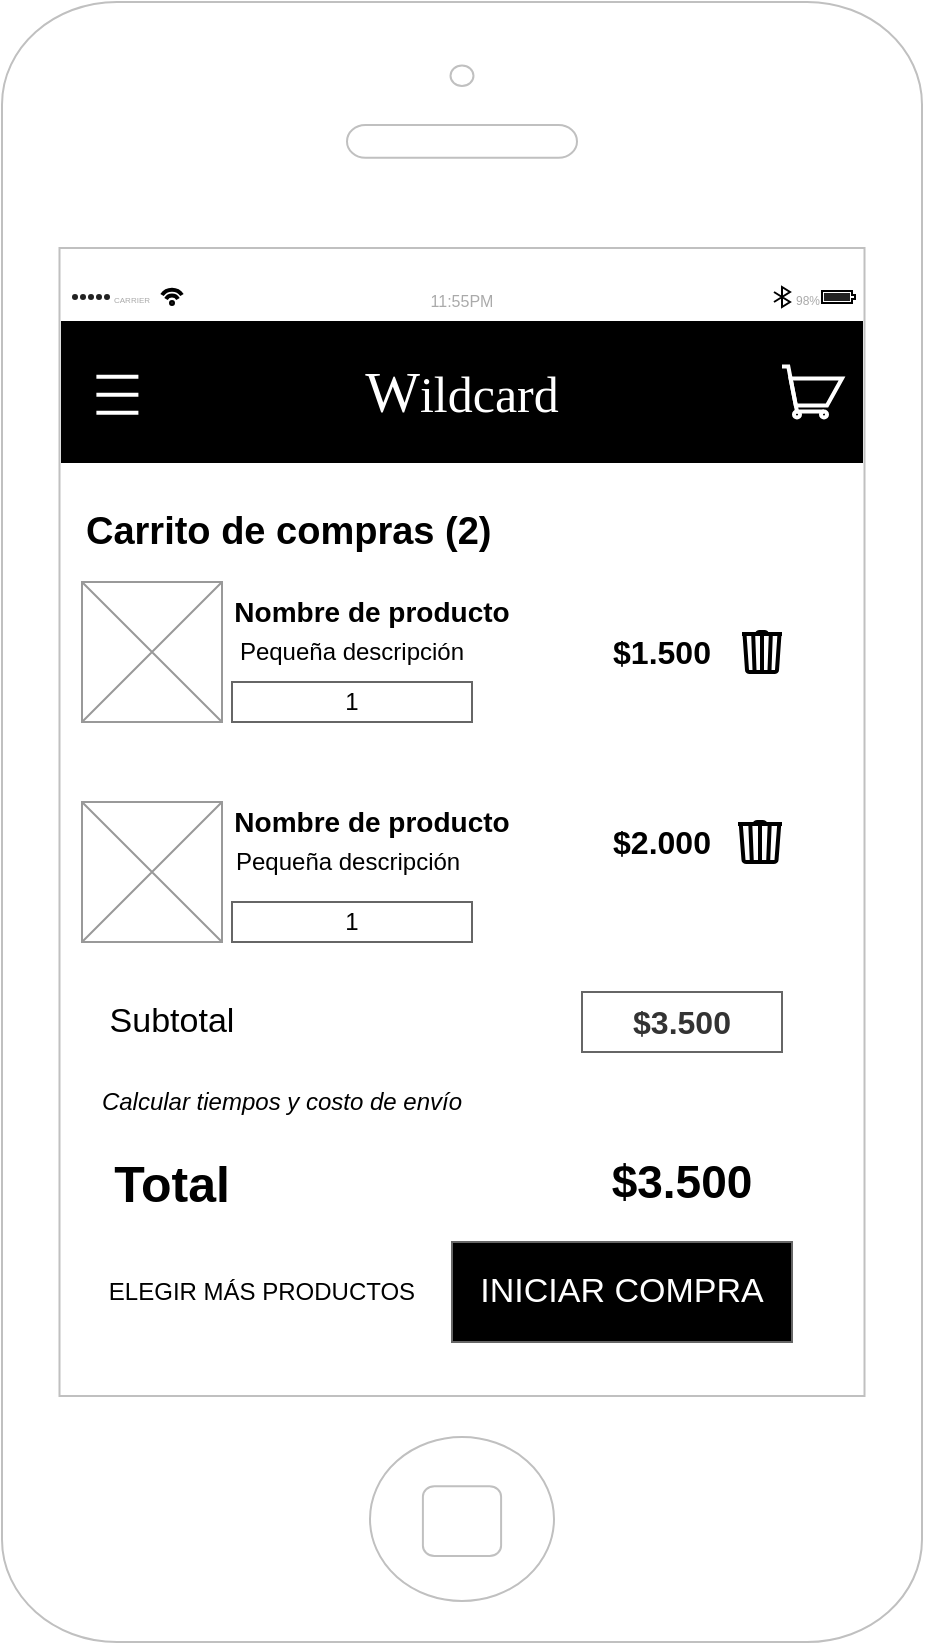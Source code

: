 <mxfile version="13.7.7" type="device"><diagram id="dbm2DHnphH4gJSwHRFLz" name="Page-1"><mxGraphModel dx="1550" dy="787" grid="1" gridSize="10" guides="1" tooltips="1" connect="1" arrows="1" fold="1" page="1" pageScale="1" pageWidth="850" pageHeight="1100" math="0" shadow="0"><root><mxCell id="0"/><mxCell id="1" parent="0"/><mxCell id="gM-RqLqXqGtYGxgcrOZQ-1" value="" style="html=1;verticalLabelPosition=bottom;labelBackgroundColor=#ffffff;verticalAlign=top;shadow=0;dashed=0;strokeWidth=1;shape=mxgraph.ios7.misc.iphone;strokeColor=#c0c0c0;" parent="1" vertex="1"><mxGeometry x="200" y="40" width="460" height="820" as="geometry"/></mxCell><mxCell id="gM-RqLqXqGtYGxgcrOZQ-2" value="&lt;font color=&quot;#ffffff&quot; face=&quot;voga&quot; data-font-src=&quot;https://fonts.googleapis.com/css?family=voga&quot; style=&quot;font-size: 29px&quot;&gt;&lt;font style=&quot;vertical-align: inherit&quot;&gt;&lt;font style=&quot;vertical-align: inherit&quot;&gt;&lt;font style=&quot;vertical-align: inherit&quot;&gt;&lt;font style=&quot;vertical-align: inherit&quot;&gt;W&lt;/font&gt;&lt;/font&gt;&lt;/font&gt;&lt;/font&gt;&lt;/font&gt;&lt;font color=&quot;#ffffff&quot; face=&quot;voga&quot; data-font-src=&quot;https://fonts.googleapis.com/css?family=voga&quot;&gt;&lt;font style=&quot;vertical-align: inherit&quot;&gt;&lt;font style=&quot;vertical-align: inherit ; font-size: 25px&quot;&gt;&lt;font style=&quot;vertical-align: inherit&quot;&gt;&lt;font style=&quot;vertical-align: inherit&quot;&gt;ildcard&lt;/font&gt;&lt;/font&gt;&lt;/font&gt;&lt;/font&gt;&lt;/font&gt;" style="rounded=0;whiteSpace=wrap;html=1;fillColor=#000000;" parent="1" vertex="1"><mxGeometry x="230" y="200" width="400" height="70" as="geometry"/></mxCell><mxCell id="gM-RqLqXqGtYGxgcrOZQ-3" value="" style="html=1;strokeWidth=1;shadow=0;dashed=0;shape=mxgraph.ios7ui.appBar;fillColor=#ffffff;gradientColor=none;" parent="1" vertex="1"><mxGeometry x="230" y="180" width="400" height="15" as="geometry"/></mxCell><mxCell id="gM-RqLqXqGtYGxgcrOZQ-4" value="CARRIER" style="shape=rect;align=left;fontSize=8;spacingLeft=24;fontSize=4;fontColor=#aaaaaa;strokeColor=none;fillColor=none;spacingTop=4;" parent="gM-RqLqXqGtYGxgcrOZQ-3" vertex="1"><mxGeometry y="0.5" width="50" height="13" relative="1" as="geometry"><mxPoint y="-6.5" as="offset"/></mxGeometry></mxCell><mxCell id="gM-RqLqXqGtYGxgcrOZQ-5" value="11:55PM" style="shape=rect;fontSize=8;fontColor=#aaaaaa;strokeColor=none;fillColor=none;spacingTop=4;" parent="gM-RqLqXqGtYGxgcrOZQ-3" vertex="1"><mxGeometry x="0.5" y="0.5" width="50" height="13" relative="1" as="geometry"><mxPoint x="-25" y="-6.5" as="offset"/></mxGeometry></mxCell><mxCell id="gM-RqLqXqGtYGxgcrOZQ-6" value="98%" style="shape=rect;align=right;fontSize=8;spacingRight=19;fontSize=6;fontColor=#aaaaaa;strokeColor=none;fillColor=none;spacingTop=4;" parent="gM-RqLqXqGtYGxgcrOZQ-3" vertex="1"><mxGeometry x="1" y="0.5" width="45" height="13" relative="1" as="geometry"><mxPoint x="-45" y="-6.5" as="offset"/></mxGeometry></mxCell><mxCell id="gM-RqLqXqGtYGxgcrOZQ-7" value="" style="html=1;verticalLabelPosition=bottom;align=center;labelBackgroundColor=#ffffff;verticalAlign=top;strokeWidth=2;shadow=0;dashed=0;shape=mxgraph.ios7.icons.shopping_cart;fillColor=none;strokeColor=#FFFFFF;" parent="1" vertex="1"><mxGeometry x="590" y="222.25" width="30" height="25.5" as="geometry"/></mxCell><mxCell id="gM-RqLqXqGtYGxgcrOZQ-8" value="" style="html=1;verticalLabelPosition=bottom;align=center;labelBackgroundColor=#ffffff;verticalAlign=top;strokeWidth=2;shadow=0;dashed=0;shape=mxgraph.ios7.icons.most_viewed;pointerEvents=1;fillColor=none;strokeColor=#FFFFFF;" parent="1" vertex="1"><mxGeometry x="240" y="224.95" width="28.2" height="22.8" as="geometry"/></mxCell><mxCell id="gM-RqLqXqGtYGxgcrOZQ-9" value="&lt;b&gt;&lt;font style=&quot;font-size: 19px&quot;&gt;Carrito de compras (2)&lt;/font&gt;&lt;/b&gt;" style="text;html=1;strokeColor=none;fillColor=none;align=left;verticalAlign=middle;whiteSpace=wrap;rounded=0;" parent="1" vertex="1"><mxGeometry x="240" y="280" width="290" height="50" as="geometry"/></mxCell><mxCell id="gM-RqLqXqGtYGxgcrOZQ-10" value="" style="verticalLabelPosition=bottom;shadow=0;dashed=0;align=center;html=1;verticalAlign=top;strokeWidth=1;shape=mxgraph.mockup.graphics.simpleIcon;strokeColor=#999999;fillColor=none;" parent="1" vertex="1"><mxGeometry x="240" y="330" width="70" height="70" as="geometry"/></mxCell><mxCell id="gM-RqLqXqGtYGxgcrOZQ-11" value="" style="verticalLabelPosition=bottom;shadow=0;dashed=0;align=center;html=1;verticalAlign=top;strokeWidth=1;shape=mxgraph.mockup.graphics.simpleIcon;strokeColor=#999999;fillColor=none;" parent="1" vertex="1"><mxGeometry x="240" y="440" width="70" height="70" as="geometry"/></mxCell><mxCell id="gM-RqLqXqGtYGxgcrOZQ-12" value="&lt;font style=&quot;font-size: 14px&quot;&gt;&lt;b&gt;Nombre de producto&lt;/b&gt;&lt;/font&gt;" style="text;html=1;strokeColor=none;fillColor=none;align=center;verticalAlign=middle;whiteSpace=wrap;rounded=0;" parent="1" vertex="1"><mxGeometry x="315" y="330" width="140" height="30" as="geometry"/></mxCell><mxCell id="gM-RqLqXqGtYGxgcrOZQ-13" value="&lt;b style=&quot;font-size: 14px&quot;&gt;Nombre de producto&lt;/b&gt;" style="text;html=1;strokeColor=none;fillColor=none;align=center;verticalAlign=middle;whiteSpace=wrap;rounded=0;" parent="1" vertex="1"><mxGeometry x="310" y="440" width="150" height="20" as="geometry"/></mxCell><mxCell id="gM-RqLqXqGtYGxgcrOZQ-14" value="&lt;b&gt;&lt;font style=&quot;font-size: 16px&quot;&gt;$1.500&lt;/font&gt;&lt;/b&gt;" style="text;html=1;strokeColor=none;fillColor=none;align=center;verticalAlign=middle;whiteSpace=wrap;rounded=0;" parent="1" vertex="1"><mxGeometry x="490" y="355" width="80" height="20" as="geometry"/></mxCell><mxCell id="gM-RqLqXqGtYGxgcrOZQ-16" value="" style="html=1;verticalLabelPosition=bottom;align=center;labelBackgroundColor=#ffffff;verticalAlign=top;strokeWidth=2;shadow=0;dashed=0;shape=mxgraph.ios7.icons.trashcan;fillColor=#FFFFFF;" parent="1" vertex="1"><mxGeometry x="570" y="355" width="20" height="20" as="geometry"/></mxCell><mxCell id="gM-RqLqXqGtYGxgcrOZQ-17" value="" style="html=1;verticalLabelPosition=bottom;align=center;labelBackgroundColor=#ffffff;verticalAlign=top;strokeWidth=2;shadow=0;dashed=0;shape=mxgraph.ios7.icons.trashcan;fillColor=#FFFFFF;" parent="1" vertex="1"><mxGeometry x="568" y="450" width="22" height="20" as="geometry"/></mxCell><mxCell id="gM-RqLqXqGtYGxgcrOZQ-18" value="&lt;b&gt;&lt;font style=&quot;font-size: 16px&quot;&gt;$2.000&lt;/font&gt;&lt;/b&gt;" style="text;html=1;strokeColor=none;fillColor=none;align=center;verticalAlign=middle;whiteSpace=wrap;rounded=0;" parent="1" vertex="1"><mxGeometry x="500" y="450" width="60" height="20" as="geometry"/></mxCell><mxCell id="gM-RqLqXqGtYGxgcrOZQ-19" value="&lt;i&gt;Calcular tiempos y costo de envío&lt;/i&gt;" style="text;html=1;strokeColor=none;fillColor=none;align=center;verticalAlign=middle;whiteSpace=wrap;rounded=0;" parent="1" vertex="1"><mxGeometry x="240" y="580" width="200" height="20" as="geometry"/></mxCell><mxCell id="gM-RqLqXqGtYGxgcrOZQ-20" value="&lt;span style=&quot;text-align: left&quot;&gt;Pequeña descripción&lt;/span&gt;" style="text;html=1;strokeColor=none;fillColor=none;align=center;verticalAlign=middle;whiteSpace=wrap;rounded=0;" parent="1" vertex="1"><mxGeometry x="315" y="355" width="120" height="20" as="geometry"/></mxCell><mxCell id="gM-RqLqXqGtYGxgcrOZQ-21" value="&lt;span style=&quot;&quot;&gt;Pequeña descripción&lt;/span&gt;" style="text;html=1;strokeColor=none;fillColor=none;align=left;verticalAlign=middle;whiteSpace=wrap;rounded=0;" parent="1" vertex="1"><mxGeometry x="315" y="460" width="140" height="20" as="geometry"/></mxCell><mxCell id="gM-RqLqXqGtYGxgcrOZQ-22" value="1" style="rounded=0;whiteSpace=wrap;html=1;fillColor=#FFFFFF;align=center;strokeColor=#666666;" parent="1" vertex="1"><mxGeometry x="315" y="380" width="120" height="20" as="geometry"/></mxCell><mxCell id="gM-RqLqXqGtYGxgcrOZQ-23" value="1" style="rounded=0;whiteSpace=wrap;html=1;strokeColor=#666666;fillColor=#FFFFFF;align=center;" parent="1" vertex="1"><mxGeometry x="315" y="490" width="120" height="20" as="geometry"/></mxCell><mxCell id="gM-RqLqXqGtYGxgcrOZQ-24" value="&lt;b&gt;&lt;font style=&quot;font-size: 16px&quot; color=&quot;#333333&quot;&gt;$3.500&lt;/font&gt;&lt;/b&gt;" style="rounded=0;whiteSpace=wrap;html=1;strokeColor=#666666;fillColor=#FFFFFF;align=center;" parent="1" vertex="1"><mxGeometry x="490" y="535" width="100" height="30" as="geometry"/></mxCell><mxCell id="gM-RqLqXqGtYGxgcrOZQ-25" value="&lt;b&gt;&lt;font style=&quot;font-size: 25px&quot;&gt;Total&lt;/font&gt;&lt;/b&gt;" style="text;html=1;strokeColor=none;fillColor=none;align=center;verticalAlign=middle;whiteSpace=wrap;rounded=0;" parent="1" vertex="1"><mxGeometry x="230" y="610" width="110" height="40" as="geometry"/></mxCell><mxCell id="gM-RqLqXqGtYGxgcrOZQ-26" value="&lt;b&gt;&lt;font style=&quot;font-size: 23px&quot;&gt;$3.500&lt;/font&gt;&lt;/b&gt;" style="text;html=1;strokeColor=none;fillColor=none;align=center;verticalAlign=middle;whiteSpace=wrap;rounded=0;" parent="1" vertex="1"><mxGeometry x="485" y="610" width="110" height="40" as="geometry"/></mxCell><mxCell id="gM-RqLqXqGtYGxgcrOZQ-27" value="&lt;font style=&quot;font-size: 17px&quot;&gt;Subtotal&lt;/font&gt;" style="text;html=1;strokeColor=none;fillColor=none;align=center;verticalAlign=middle;whiteSpace=wrap;rounded=0;" parent="1" vertex="1"><mxGeometry x="220" y="535" width="130" height="30" as="geometry"/></mxCell><mxCell id="gM-RqLqXqGtYGxgcrOZQ-28" value="&lt;font style=&quot;font-size: 17px&quot;&gt;INICIAR COMPRA&lt;/font&gt;" style="rounded=0;whiteSpace=wrap;html=1;strokeColor=#666666;align=center;fillColor=#000000;fontColor=#FFFFFF;" parent="1" vertex="1"><mxGeometry x="425" y="660" width="170" height="50" as="geometry"/></mxCell><mxCell id="gM-RqLqXqGtYGxgcrOZQ-29" value="&lt;font color=&quot;#000000&quot;&gt;ELEGIR MÁS PRODUCTOS&lt;/font&gt;" style="text;html=1;strokeColor=none;fillColor=none;align=center;verticalAlign=middle;whiteSpace=wrap;rounded=0;fontColor=#FFFFFF;" parent="1" vertex="1"><mxGeometry x="250" y="675" width="160" height="20" as="geometry"/></mxCell></root></mxGraphModel></diagram></mxfile>
